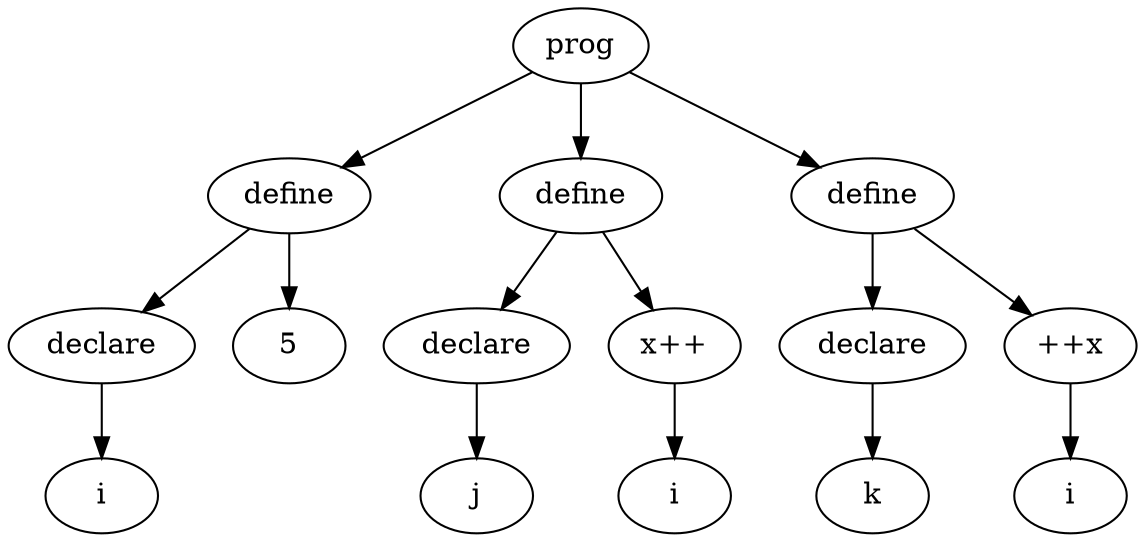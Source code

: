 digraph AST {
	node0[label="prog"]
	node1[label="define"]
	node0->node1
	node2[label="declare"]
	node1->node2
	node3[label="i"]
	node2->node3
	node4[label="5"]
	node1->node4
	node5[label="define"]
	node0->node5
	node6[label="declare"]
	node5->node6
	node7[label="j"]
	node6->node7
	node8[label="x++"]
	node5->node8
	node9[label="i"]
	node8->node9
	node10[label="define"]
	node0->node10
	node11[label="declare"]
	node10->node11
	node12[label="k"]
	node11->node12
	node13[label="++x"]
	node10->node13
	node14[label="i"]
	node13->node14
}